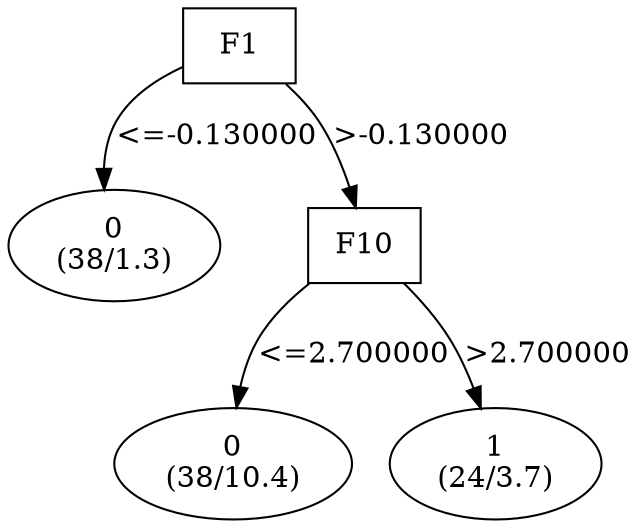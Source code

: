 digraph YaDT {
n0 [ shape=box, label="F1\n"]
n0 -> n1 [label="<=-0.130000"]
n1 [ shape=ellipse, label="0\n(38/1.3)"]
n0 -> n2 [label=">-0.130000"]
n2 [ shape=box, label="F10\n"]
n2 -> n3 [label="<=2.700000"]
n3 [ shape=ellipse, label="0\n(38/10.4)"]
n2 -> n4 [label=">2.700000"]
n4 [ shape=ellipse, label="1\n(24/3.7)"]
}
